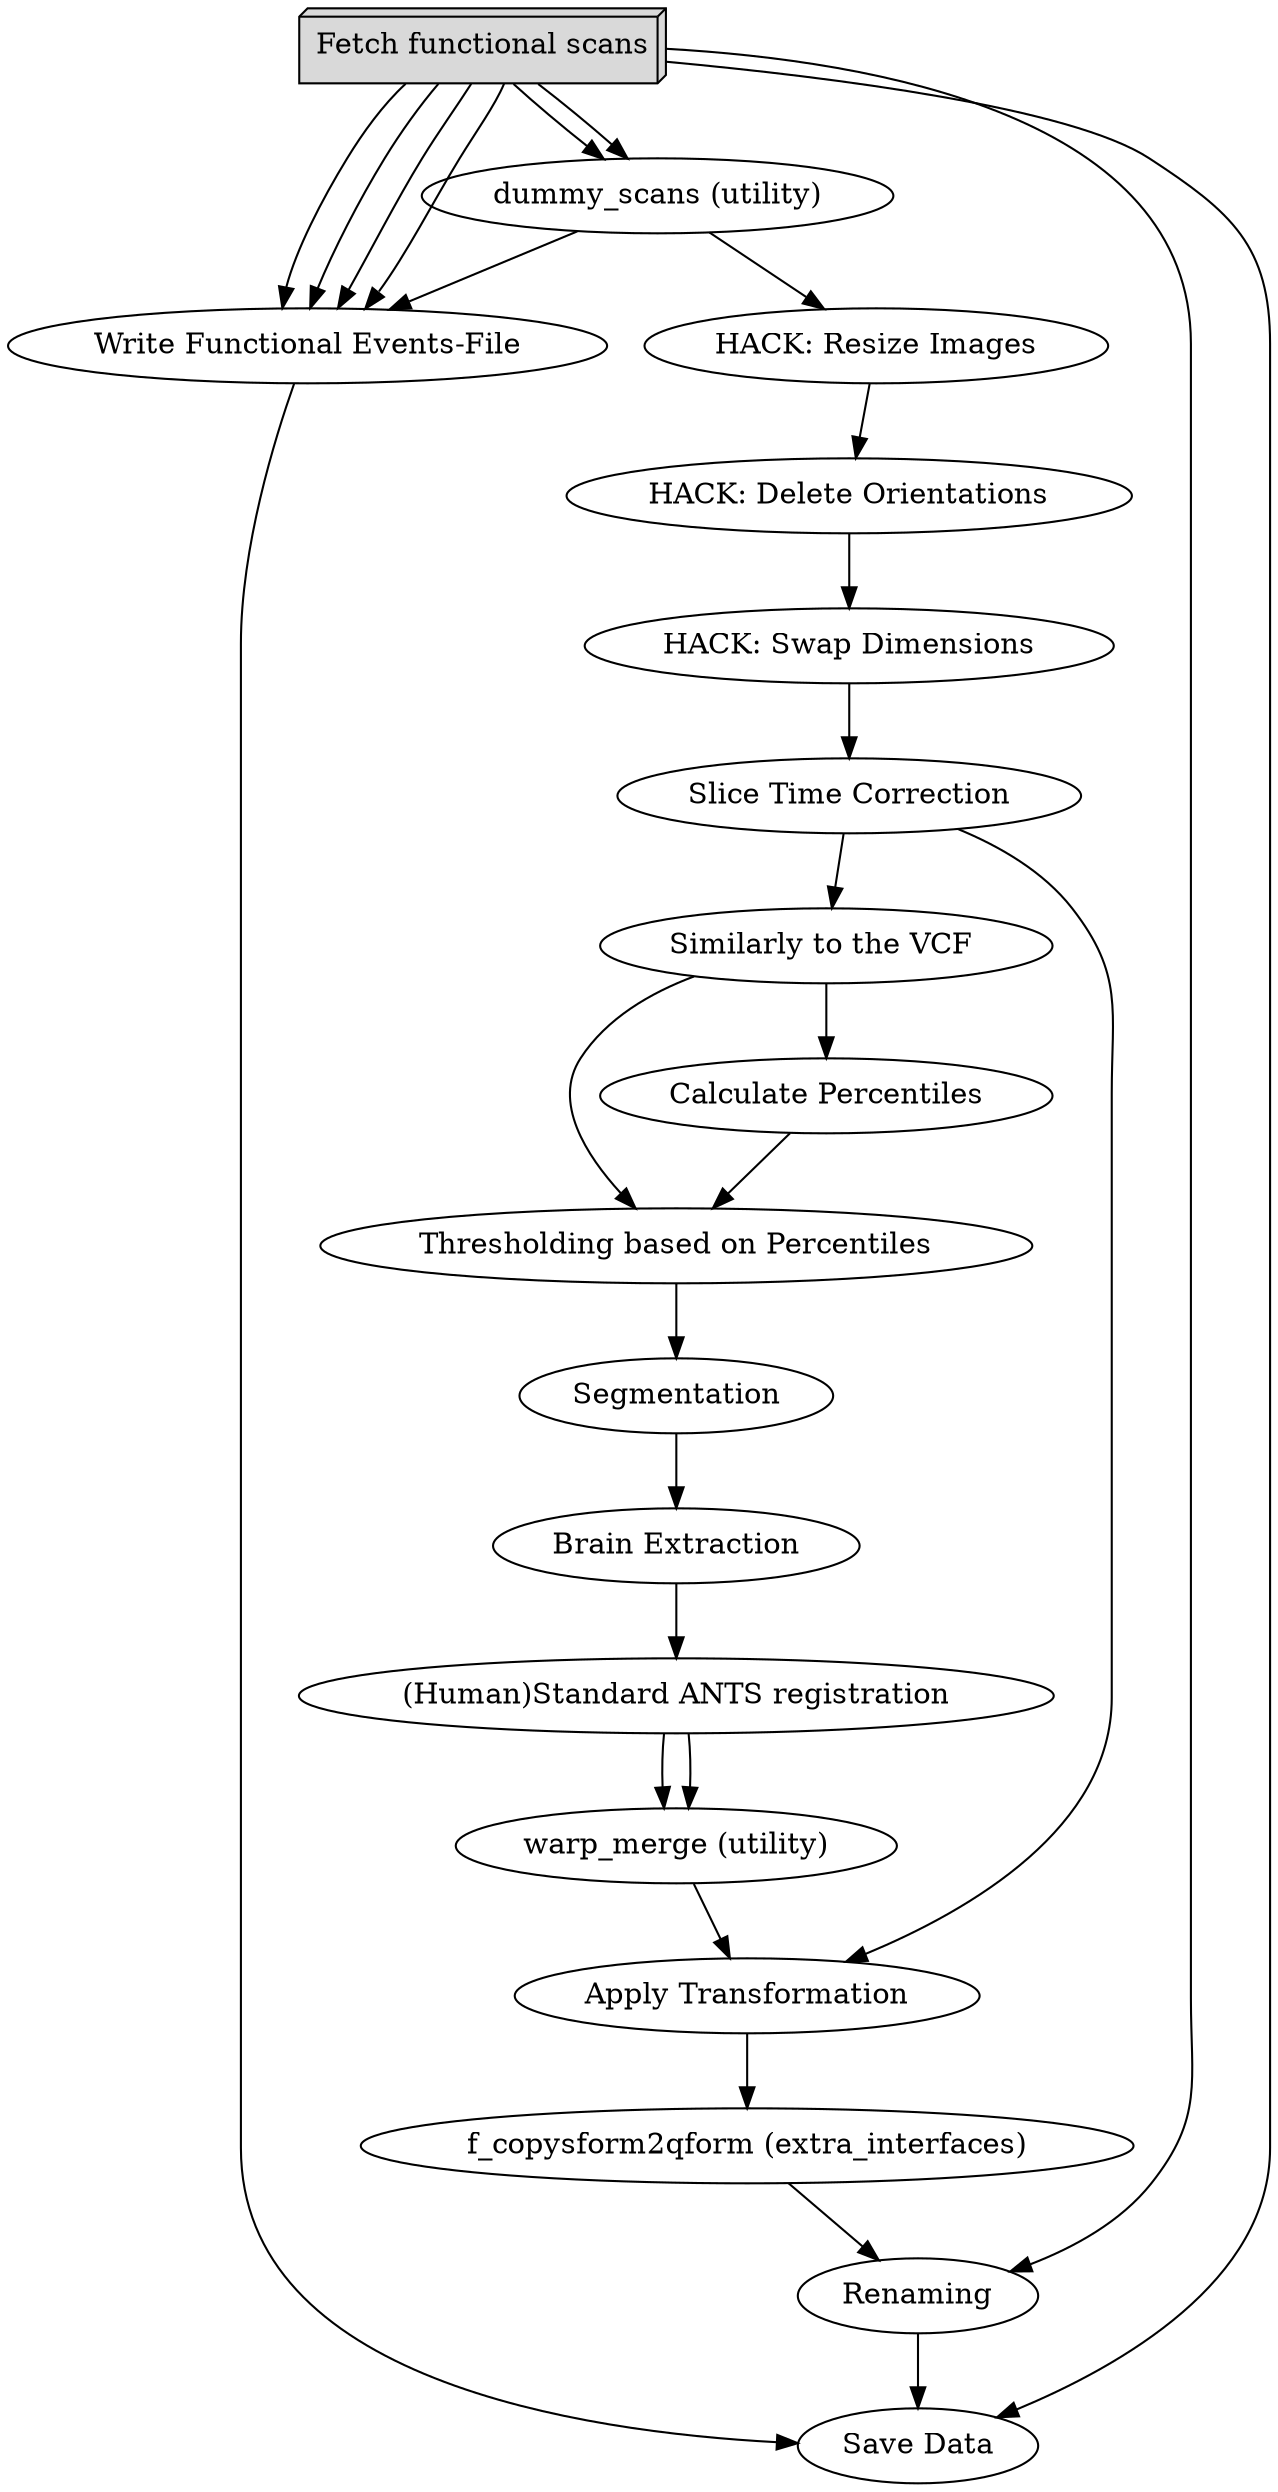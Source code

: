 digraph legacy_work{
  legacy_work_get_f_scan[label="Fetch functional scans", shape=box3d,style=filled, color=black, colorscheme=greys7 fillcolor=2];
  legacy_work_dummy_scans[label="dummy_scans (utility)"];
  legacy_work_f_resize[label="HACK: Resize Images"];
  legacy_work_f_deleteorient[label="HACK: Delete Orientations"];
  legacy_work_f_swapdim[label="HACK: Swap Dimensions"];
  legacy_work_slicetimer[label="Slice Time Correction"];
  legacy_work_temporal_mean[label="Similarly to the VCF "];
  legacy_work_f_percentile[label="Calculate Percentiles"];
  legacy_work_f_threshold[label="Thresholding based on Percentiles"];
  legacy_work_f_fast[label="Segmentation"];
  legacy_work_f_BET[label="Brain Extraction"];
  legacy_work_ants_introduction[label="(Human)Standard ANTS registration"];
  legacy_work_warp_merge[label="warp_merge (utility)"];
  legacy_work_f_warp[label="Apply Transformation"];
  legacy_work_f_copysform2qform[label="f_copysform2qform (extra_interfaces)"];
  legacy_work_f_rename[label="Renaming"];
  legacy_work_events_file[label="Write Functional Events-File"];
  legacy_work_datasink[label="Save Data"];
  legacy_work_get_f_scan -> legacy_work_dummy_scans;
  legacy_work_get_f_scan -> legacy_work_dummy_scans;
  legacy_work_get_f_scan -> legacy_work_f_rename;
  legacy_work_get_f_scan -> legacy_work_datasink;
  legacy_work_get_f_scan -> legacy_work_events_file;
  legacy_work_get_f_scan -> legacy_work_events_file;
  legacy_work_get_f_scan -> legacy_work_events_file;
  legacy_work_get_f_scan -> legacy_work_events_file;
  legacy_work_dummy_scans -> legacy_work_events_file;
  legacy_work_dummy_scans -> legacy_work_f_resize;
  legacy_work_f_resize -> legacy_work_f_deleteorient;
  legacy_work_f_deleteorient -> legacy_work_f_swapdim;
  legacy_work_f_swapdim -> legacy_work_slicetimer;
  legacy_work_slicetimer -> legacy_work_temporal_mean;
  legacy_work_slicetimer -> legacy_work_f_warp;
  legacy_work_temporal_mean -> legacy_work_f_percentile;
  legacy_work_temporal_mean -> legacy_work_f_threshold;
  legacy_work_f_percentile -> legacy_work_f_threshold;
  legacy_work_f_threshold -> legacy_work_f_fast;
  legacy_work_f_fast -> legacy_work_f_BET;
  legacy_work_f_BET -> legacy_work_ants_introduction;
  legacy_work_ants_introduction -> legacy_work_warp_merge;
  legacy_work_ants_introduction -> legacy_work_warp_merge;
  legacy_work_warp_merge -> legacy_work_f_warp;
  legacy_work_f_warp -> legacy_work_f_copysform2qform;
  legacy_work_f_copysform2qform -> legacy_work_f_rename;
  legacy_work_f_rename -> legacy_work_datasink;
  legacy_work_events_file -> legacy_work_datasink;
}
